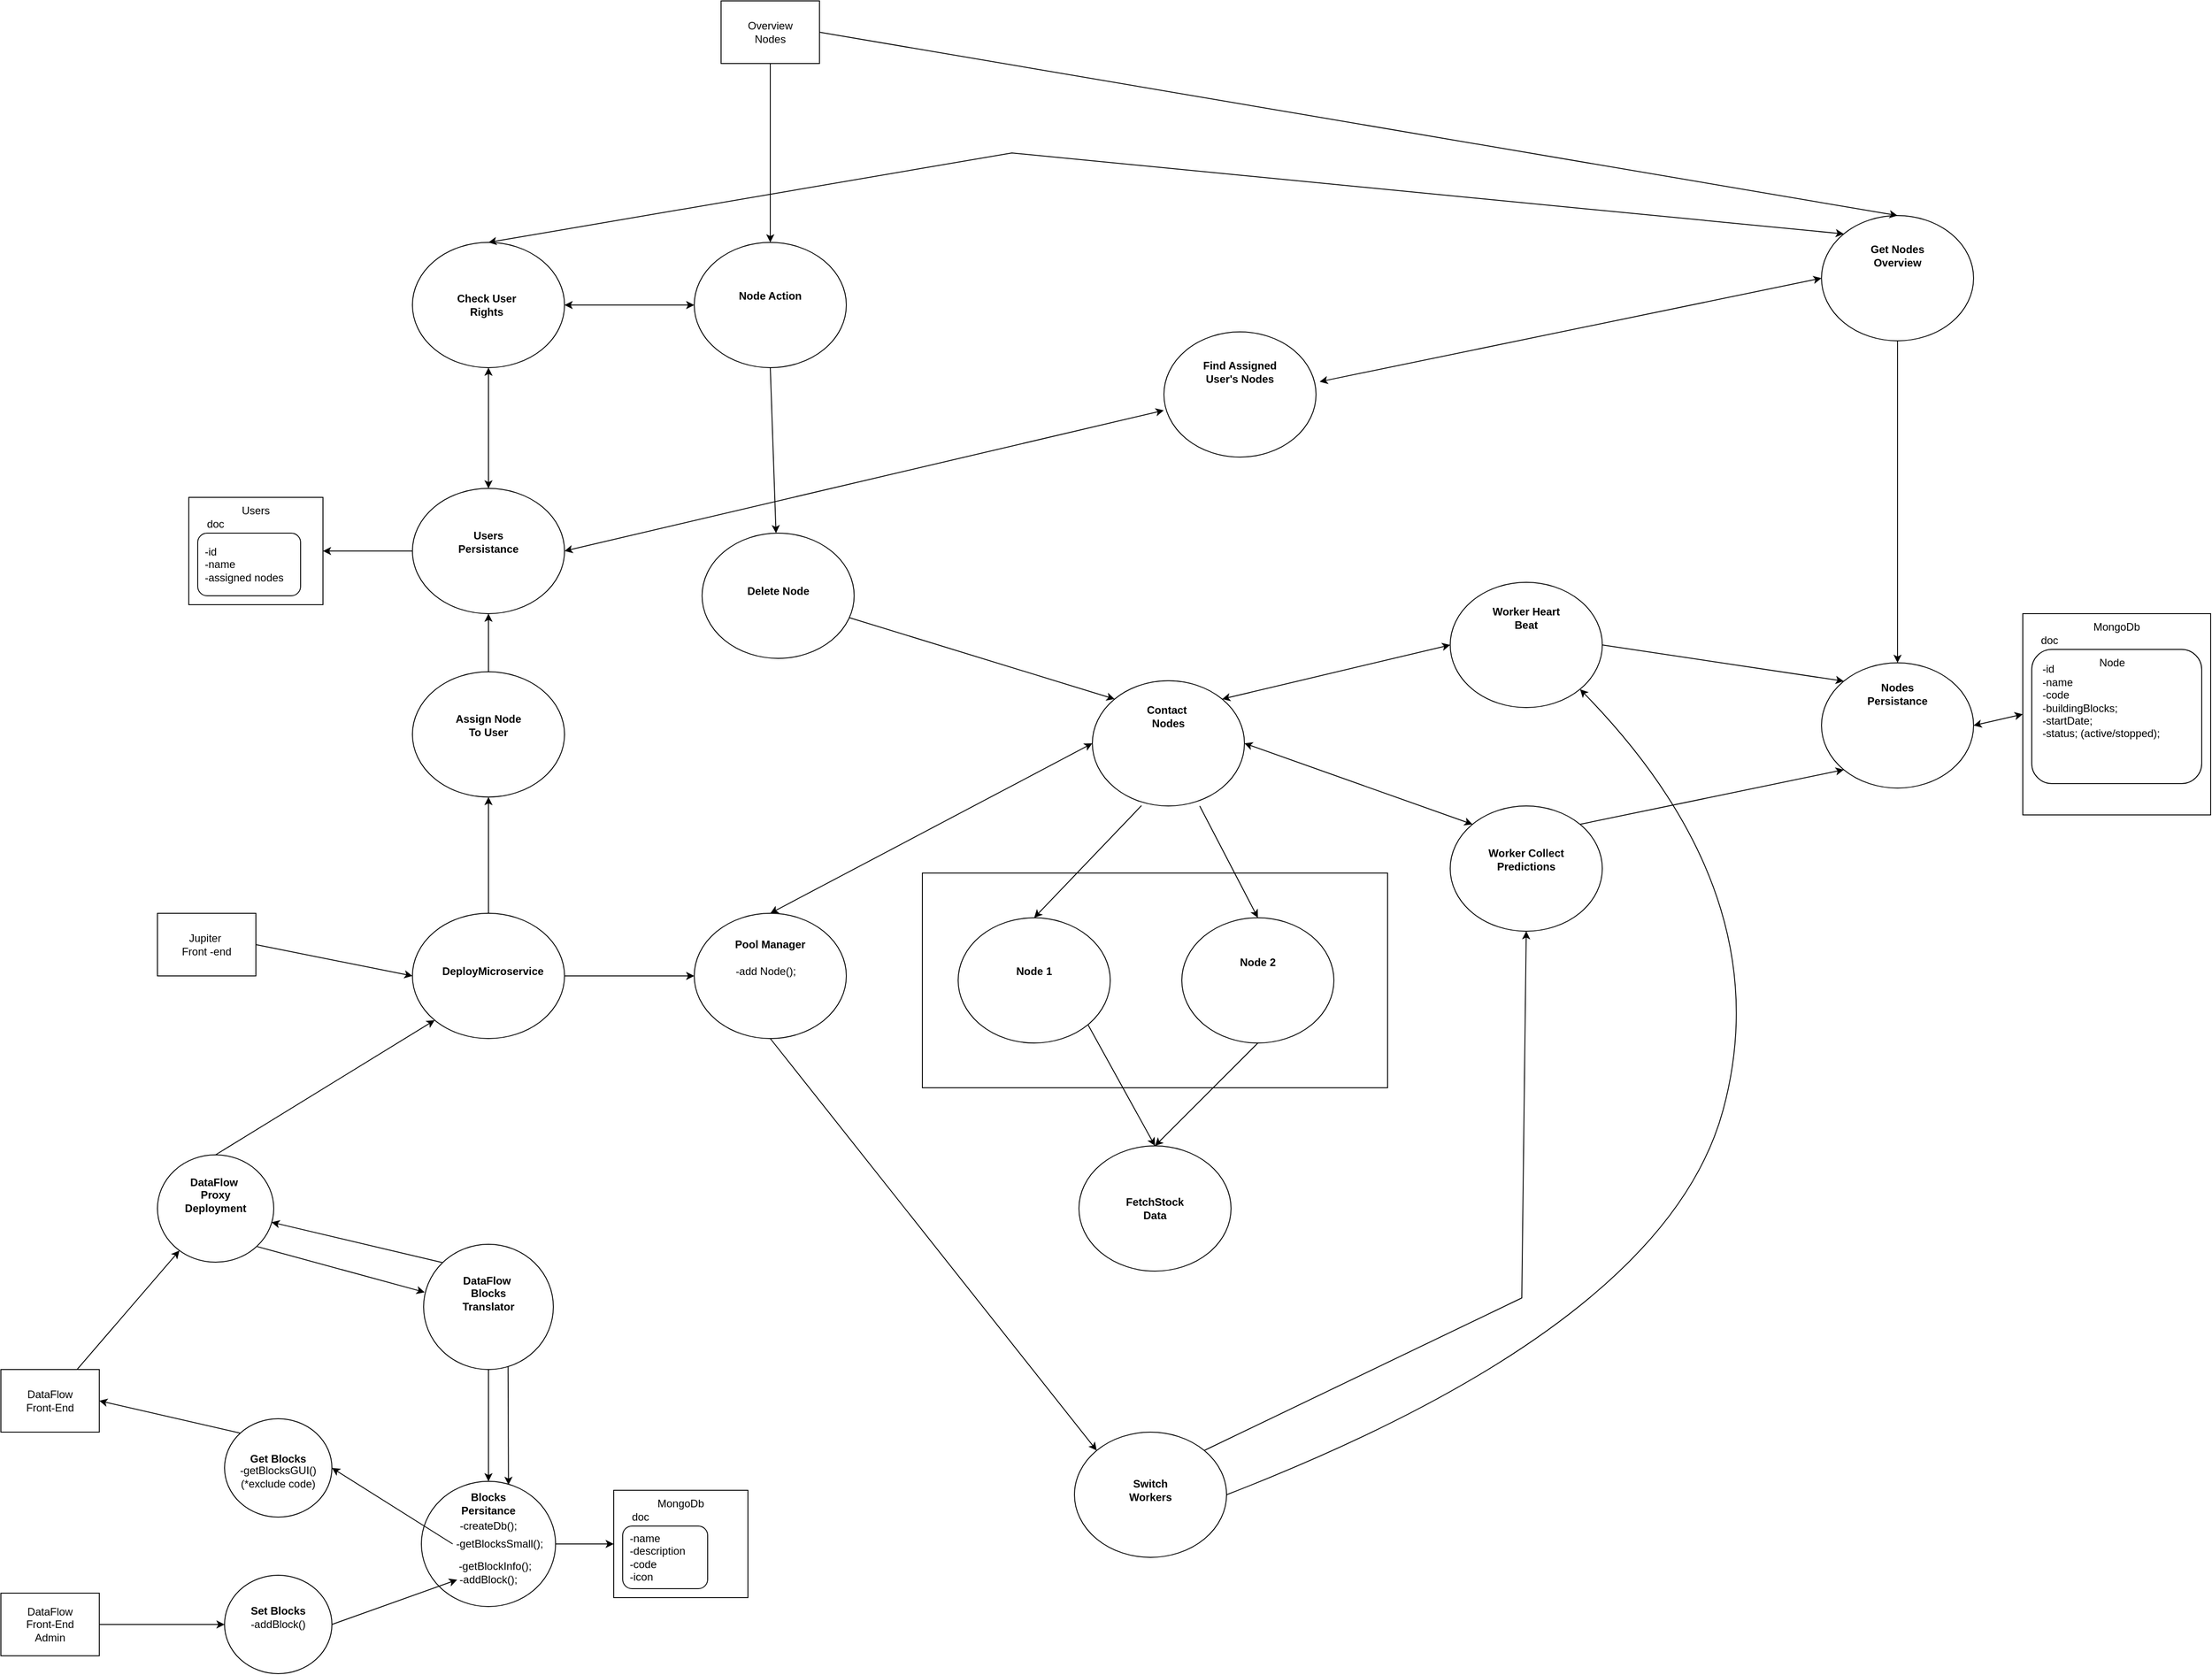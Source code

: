 <mxfile version="20.2.3" type="device"><diagram id="05868LHA6AV8pxq7fSVY" name="Page-1"><mxGraphModel dx="3460" dy="1867" grid="1" gridSize="10" guides="1" tooltips="1" connect="1" arrows="1" fold="1" page="1" pageScale="1" pageWidth="4500" pageHeight="4500" math="0" shadow="0"><root><mxCell id="0"/><mxCell id="1" parent="0"/><mxCell id="TrrKB4IsiIPwQEOZfGXd-1" value="" style="rounded=0;whiteSpace=wrap;html=1;" parent="1" vertex="1"><mxGeometry x="785" y="1120" width="110" height="70" as="geometry"/></mxCell><mxCell id="TrrKB4IsiIPwQEOZfGXd-2" value="Jupiter&amp;nbsp; Front -end" style="text;html=1;strokeColor=none;fillColor=none;align=center;verticalAlign=middle;whiteSpace=wrap;rounded=0;" parent="1" vertex="1"><mxGeometry x="810" y="1140" width="60" height="30" as="geometry"/></mxCell><mxCell id="TrrKB4IsiIPwQEOZfGXd-3" value="" style="ellipse;whiteSpace=wrap;html=1;" parent="1" vertex="1"><mxGeometry x="1070" y="1120" width="170" height="140" as="geometry"/></mxCell><mxCell id="TrrKB4IsiIPwQEOZfGXd-4" value="&lt;b&gt;DeployMicroservice&lt;/b&gt;" style="text;html=1;strokeColor=none;fillColor=none;align=center;verticalAlign=middle;whiteSpace=wrap;rounded=0;" parent="1" vertex="1"><mxGeometry x="1115" y="1170" width="90" height="30" as="geometry"/></mxCell><mxCell id="TrrKB4IsiIPwQEOZfGXd-6" value="" style="rounded=0;whiteSpace=wrap;html=1;" parent="1" vertex="1"><mxGeometry x="610" y="1630" width="110" height="70" as="geometry"/></mxCell><mxCell id="TrrKB4IsiIPwQEOZfGXd-5" value="DataFlow Front-End" style="text;html=1;strokeColor=none;fillColor=none;align=center;verticalAlign=middle;whiteSpace=wrap;rounded=0;" parent="1" vertex="1"><mxGeometry x="635" y="1650" width="60" height="30" as="geometry"/></mxCell><mxCell id="TrrKB4IsiIPwQEOZfGXd-7" value="" style="ellipse;whiteSpace=wrap;html=1;" parent="1" vertex="1"><mxGeometry x="860" y="1685" width="120" height="110" as="geometry"/></mxCell><mxCell id="TrrKB4IsiIPwQEOZfGXd-8" value="&lt;b&gt;Get Blocks&lt;/b&gt;" style="text;html=1;strokeColor=none;fillColor=none;align=center;verticalAlign=middle;whiteSpace=wrap;rounded=0;" parent="1" vertex="1"><mxGeometry x="875" y="1705" width="90" height="50" as="geometry"/></mxCell><mxCell id="TrrKB4IsiIPwQEOZfGXd-13" value="" style="rounded=0;whiteSpace=wrap;html=1;" parent="1" vertex="1"><mxGeometry x="610" y="1880" width="110" height="70" as="geometry"/></mxCell><mxCell id="TrrKB4IsiIPwQEOZfGXd-14" value="DataFlow Front-End&lt;br&gt;Admin" style="text;html=1;strokeColor=none;fillColor=none;align=center;verticalAlign=middle;whiteSpace=wrap;rounded=0;" parent="1" vertex="1"><mxGeometry x="635" y="1900" width="60" height="30" as="geometry"/></mxCell><mxCell id="TrrKB4IsiIPwQEOZfGXd-15" value="-addBlock()" style="ellipse;whiteSpace=wrap;html=1;" parent="1" vertex="1"><mxGeometry x="860" y="1860" width="120" height="110" as="geometry"/></mxCell><mxCell id="TrrKB4IsiIPwQEOZfGXd-16" value="&lt;b&gt;Set Blocks&lt;/b&gt;" style="text;html=1;strokeColor=none;fillColor=none;align=center;verticalAlign=middle;whiteSpace=wrap;rounded=0;" parent="1" vertex="1"><mxGeometry x="875" y="1885" width="90" height="30" as="geometry"/></mxCell><mxCell id="TrrKB4IsiIPwQEOZfGXd-17" value="" style="ellipse;whiteSpace=wrap;html=1;" parent="1" vertex="1"><mxGeometry x="1080" y="1755" width="150" height="140" as="geometry"/></mxCell><mxCell id="TrrKB4IsiIPwQEOZfGXd-18" value="&lt;b&gt;Blocks Persitance&lt;/b&gt;" style="text;html=1;strokeColor=none;fillColor=none;align=center;verticalAlign=middle;whiteSpace=wrap;rounded=0;" parent="1" vertex="1"><mxGeometry x="1105" y="1765" width="100" height="30" as="geometry"/></mxCell><mxCell id="TrrKB4IsiIPwQEOZfGXd-19" value="-createDb();" style="text;html=1;strokeColor=none;fillColor=none;align=center;verticalAlign=middle;whiteSpace=wrap;rounded=0;" parent="1" vertex="1"><mxGeometry x="1115" y="1790" width="80" height="30" as="geometry"/></mxCell><mxCell id="TrrKB4IsiIPwQEOZfGXd-20" value="-addBlock();" style="text;html=1;strokeColor=none;fillColor=none;align=center;verticalAlign=middle;whiteSpace=wrap;rounded=0;" parent="1" vertex="1"><mxGeometry x="1120" y="1850" width="70" height="30" as="geometry"/></mxCell><mxCell id="TrrKB4IsiIPwQEOZfGXd-21" value="-getBlocksSmall();" style="text;html=1;strokeColor=none;fillColor=none;align=center;verticalAlign=middle;whiteSpace=wrap;rounded=0;" parent="1" vertex="1"><mxGeometry x="1115" y="1810" width="105" height="30" as="geometry"/></mxCell><mxCell id="TrrKB4IsiIPwQEOZfGXd-22" value="" style="rounded=0;whiteSpace=wrap;html=1;" parent="1" vertex="1"><mxGeometry x="1295" y="1765" width="150" height="120" as="geometry"/></mxCell><mxCell id="TrrKB4IsiIPwQEOZfGXd-23" value="MongoDb" style="text;html=1;strokeColor=none;fillColor=none;align=center;verticalAlign=middle;whiteSpace=wrap;rounded=0;" parent="1" vertex="1"><mxGeometry x="1340" y="1765" width="60" height="30" as="geometry"/></mxCell><mxCell id="TrrKB4IsiIPwQEOZfGXd-24" value="" style="rounded=1;whiteSpace=wrap;html=1;" parent="1" vertex="1"><mxGeometry x="1305" y="1805" width="95" height="70" as="geometry"/></mxCell><mxCell id="TrrKB4IsiIPwQEOZfGXd-25" value="-name&lt;br&gt;-description&lt;br&gt;-code&lt;br&gt;-icon" style="text;html=1;strokeColor=none;fillColor=none;align=left;verticalAlign=middle;whiteSpace=wrap;rounded=0;" parent="1" vertex="1"><mxGeometry x="1311.25" y="1810" width="82.5" height="60" as="geometry"/></mxCell><mxCell id="TrrKB4IsiIPwQEOZfGXd-26" value="doc" style="text;html=1;strokeColor=none;fillColor=none;align=center;verticalAlign=middle;whiteSpace=wrap;rounded=0;" parent="1" vertex="1"><mxGeometry x="1295" y="1780" width="60" height="30" as="geometry"/></mxCell><mxCell id="TrrKB4IsiIPwQEOZfGXd-27" value="-getBlocksGUI()&lt;br&gt;(*exclude code)" style="text;html=1;strokeColor=none;fillColor=none;align=center;verticalAlign=middle;whiteSpace=wrap;rounded=0;" parent="1" vertex="1"><mxGeometry x="870" y="1735" width="100" height="30" as="geometry"/></mxCell><mxCell id="TrrKB4IsiIPwQEOZfGXd-32" value="" style="endArrow=classic;html=1;rounded=0;exitX=0;exitY=0;exitDx=0;exitDy=0;entryX=1;entryY=0.5;entryDx=0;entryDy=0;" parent="1" source="TrrKB4IsiIPwQEOZfGXd-7" target="TrrKB4IsiIPwQEOZfGXd-6" edge="1"><mxGeometry width="50" height="50" relative="1" as="geometry"><mxPoint x="1005" y="1870" as="sourcePoint"/><mxPoint x="775" y="1810" as="targetPoint"/></mxGeometry></mxCell><mxCell id="TrrKB4IsiIPwQEOZfGXd-33" value="" style="endArrow=classic;html=1;rounded=0;exitX=1;exitY=0.5;exitDx=0;exitDy=0;entryX=0;entryY=0.5;entryDx=0;entryDy=0;" parent="1" source="TrrKB4IsiIPwQEOZfGXd-13" target="TrrKB4IsiIPwQEOZfGXd-15" edge="1"><mxGeometry width="50" height="50" relative="1" as="geometry"><mxPoint x="730" y="1860" as="sourcePoint"/><mxPoint x="870.0" y="1875" as="targetPoint"/></mxGeometry></mxCell><mxCell id="TrrKB4IsiIPwQEOZfGXd-34" value="" style="endArrow=classic;html=1;rounded=0;exitX=0;exitY=0.5;exitDx=0;exitDy=0;entryX=1;entryY=0.5;entryDx=0;entryDy=0;" parent="1" source="TrrKB4IsiIPwQEOZfGXd-21" target="TrrKB4IsiIPwQEOZfGXd-7" edge="1"><mxGeometry width="50" height="50" relative="1" as="geometry"><mxPoint x="730" y="1750" as="sourcePoint"/><mxPoint x="985" y="1860" as="targetPoint"/></mxGeometry></mxCell><mxCell id="TrrKB4IsiIPwQEOZfGXd-35" value="" style="endArrow=classic;html=1;rounded=0;entryX=0;entryY=0.5;entryDx=0;entryDy=0;exitX=1;exitY=0.5;exitDx=0;exitDy=0;" parent="1" source="TrrKB4IsiIPwQEOZfGXd-15" target="TrrKB4IsiIPwQEOZfGXd-20" edge="1"><mxGeometry width="50" height="50" relative="1" as="geometry"><mxPoint x="985" y="1860" as="sourcePoint"/><mxPoint x="1005" y="1840" as="targetPoint"/></mxGeometry></mxCell><mxCell id="TrrKB4IsiIPwQEOZfGXd-36" value="" style="endArrow=classic;html=1;rounded=0;entryX=0;entryY=0.5;entryDx=0;entryDy=0;exitX=1;exitY=0.5;exitDx=0;exitDy=0;" parent="1" source="TrrKB4IsiIPwQEOZfGXd-17" target="TrrKB4IsiIPwQEOZfGXd-22" edge="1"><mxGeometry width="50" height="50" relative="1" as="geometry"><mxPoint x="1275" y="1890" as="sourcePoint"/><mxPoint x="1325" y="1840" as="targetPoint"/></mxGeometry></mxCell><mxCell id="TrrKB4IsiIPwQEOZfGXd-37" value="" style="endArrow=classic;html=1;rounded=0;exitX=1;exitY=0.5;exitDx=0;exitDy=0;entryX=0;entryY=0.5;entryDx=0;entryDy=0;" parent="1" source="TrrKB4IsiIPwQEOZfGXd-1" target="TrrKB4IsiIPwQEOZfGXd-3" edge="1"><mxGeometry width="50" height="50" relative="1" as="geometry"><mxPoint x="755" y="1365" as="sourcePoint"/><mxPoint x="885" y="1200" as="targetPoint"/></mxGeometry></mxCell><mxCell id="TrrKB4IsiIPwQEOZfGXd-38" value="" style="ellipse;whiteSpace=wrap;html=1;" parent="1" vertex="1"><mxGeometry x="1082.5" y="1490" width="145" height="140" as="geometry"/></mxCell><mxCell id="TrrKB4IsiIPwQEOZfGXd-39" value="-getBlockInfo();" style="text;html=1;strokeColor=none;fillColor=none;align=center;verticalAlign=middle;whiteSpace=wrap;rounded=0;" parent="1" vertex="1"><mxGeometry x="1110" y="1840" width="105" height="20" as="geometry"/></mxCell><mxCell id="TrrKB4IsiIPwQEOZfGXd-40" value="" style="ellipse;whiteSpace=wrap;html=1;" parent="1" vertex="1"><mxGeometry x="785" y="1390" width="130" height="120" as="geometry"/></mxCell><mxCell id="TrrKB4IsiIPwQEOZfGXd-41" value="&lt;b&gt;DataFlow&amp;nbsp;&lt;br&gt;Blocks Translator&lt;br&gt;&lt;/b&gt;" style="text;html=1;strokeColor=none;fillColor=none;align=center;verticalAlign=middle;whiteSpace=wrap;rounded=0;" parent="1" vertex="1"><mxGeometry x="1110" y="1520" width="90" height="50" as="geometry"/></mxCell><mxCell id="TrrKB4IsiIPwQEOZfGXd-42" value="&lt;b&gt;DataFlow&amp;nbsp;&lt;br&gt;Proxy&lt;br&gt;Deployment&lt;br&gt;&lt;/b&gt;" style="text;html=1;strokeColor=none;fillColor=none;align=center;verticalAlign=middle;whiteSpace=wrap;rounded=0;" parent="1" vertex="1"><mxGeometry x="805" y="1410" width="90" height="50" as="geometry"/></mxCell><mxCell id="TrrKB4IsiIPwQEOZfGXd-44" value="" style="endArrow=classic;html=1;rounded=0;" parent="1" source="TrrKB4IsiIPwQEOZfGXd-6" target="TrrKB4IsiIPwQEOZfGXd-40" edge="1"><mxGeometry width="50" height="50" relative="1" as="geometry"><mxPoint x="730" y="1675" as="sourcePoint"/><mxPoint x="870" y="1750" as="targetPoint"/></mxGeometry></mxCell><mxCell id="TrrKB4IsiIPwQEOZfGXd-45" value="" style="endArrow=classic;html=1;rounded=0;entryX=0.008;entryY=0.383;entryDx=0;entryDy=0;entryPerimeter=0;exitX=1;exitY=1;exitDx=0;exitDy=0;" parent="1" source="TrrKB4IsiIPwQEOZfGXd-40" target="TrrKB4IsiIPwQEOZfGXd-38" edge="1"><mxGeometry width="50" height="50" relative="1" as="geometry"><mxPoint x="705.104" y="1640" as="sourcePoint"/><mxPoint x="819.536" y="1506.956" as="targetPoint"/></mxGeometry></mxCell><mxCell id="TrrKB4IsiIPwQEOZfGXd-46" value="" style="endArrow=classic;html=1;rounded=0;entryX=0.981;entryY=0.628;entryDx=0;entryDy=0;entryPerimeter=0;exitX=0;exitY=0;exitDx=0;exitDy=0;" parent="1" source="TrrKB4IsiIPwQEOZfGXd-38" target="TrrKB4IsiIPwQEOZfGXd-40" edge="1"><mxGeometry width="50" height="50" relative="1" as="geometry"><mxPoint x="905.901" y="1502.483" as="sourcePoint"/><mxPoint x="1093.66" y="1573.62" as="targetPoint"/></mxGeometry></mxCell><mxCell id="TrrKB4IsiIPwQEOZfGXd-47" value="" style="endArrow=classic;html=1;rounded=0;entryX=0.5;entryY=0;entryDx=0;entryDy=0;exitX=0.5;exitY=1;exitDx=0;exitDy=0;" parent="1" source="TrrKB4IsiIPwQEOZfGXd-38" target="TrrKB4IsiIPwQEOZfGXd-17" edge="1"><mxGeometry width="50" height="50" relative="1" as="geometry"><mxPoint x="905.901" y="1502.483" as="sourcePoint"/><mxPoint x="1093.66" y="1573.62" as="targetPoint"/></mxGeometry></mxCell><mxCell id="TrrKB4IsiIPwQEOZfGXd-48" value="" style="endArrow=classic;html=1;rounded=0;entryX=0.649;entryY=0.028;entryDx=0;entryDy=0;exitX=0.651;exitY=0.978;exitDx=0;exitDy=0;exitPerimeter=0;entryPerimeter=0;" parent="1" source="TrrKB4IsiIPwQEOZfGXd-38" target="TrrKB4IsiIPwQEOZfGXd-17" edge="1"><mxGeometry width="50" height="50" relative="1" as="geometry"><mxPoint x="1165" y="1660" as="sourcePoint"/><mxPoint x="1165" y="1765" as="targetPoint"/></mxGeometry></mxCell><mxCell id="TrrKB4IsiIPwQEOZfGXd-49" value="" style="endArrow=classic;html=1;rounded=0;exitX=0.5;exitY=0;exitDx=0;exitDy=0;entryX=0;entryY=1;entryDx=0;entryDy=0;" parent="1" source="TrrKB4IsiIPwQEOZfGXd-40" target="TrrKB4IsiIPwQEOZfGXd-3" edge="1"><mxGeometry width="50" height="50" relative="1" as="geometry"><mxPoint x="755" y="1165" as="sourcePoint"/><mxPoint x="1080" y="1200" as="targetPoint"/></mxGeometry></mxCell><mxCell id="TrrKB4IsiIPwQEOZfGXd-50" value="" style="ellipse;whiteSpace=wrap;html=1;" parent="1" vertex="1"><mxGeometry x="1385" y="1120" width="170" height="140" as="geometry"/></mxCell><mxCell id="TrrKB4IsiIPwQEOZfGXd-51" value="&lt;b&gt;Pool Manager&lt;/b&gt;" style="text;html=1;strokeColor=none;fillColor=none;align=center;verticalAlign=middle;whiteSpace=wrap;rounded=0;" parent="1" vertex="1"><mxGeometry x="1425" y="1140" width="90" height="30" as="geometry"/></mxCell><mxCell id="TrrKB4IsiIPwQEOZfGXd-52" value="" style="rounded=0;whiteSpace=wrap;html=1;" parent="1" vertex="1"><mxGeometry x="1640" y="1075" width="520" height="240" as="geometry"/></mxCell><mxCell id="TrrKB4IsiIPwQEOZfGXd-53" value="" style="endArrow=classic;html=1;rounded=0;exitX=1;exitY=0.5;exitDx=0;exitDy=0;entryX=0;entryY=0.5;entryDx=0;entryDy=0;" parent="1" source="TrrKB4IsiIPwQEOZfGXd-3" target="TrrKB4IsiIPwQEOZfGXd-50" edge="1"><mxGeometry width="50" height="50" relative="1" as="geometry"><mxPoint x="905" y="1165" as="sourcePoint"/><mxPoint x="1380" y="1190" as="targetPoint"/></mxGeometry></mxCell><mxCell id="TrrKB4IsiIPwQEOZfGXd-54" value="&lt;span&gt;-add Node();&lt;/span&gt;" style="text;html=1;strokeColor=none;fillColor=none;align=center;verticalAlign=middle;whiteSpace=wrap;rounded=0;fontStyle=0" parent="1" vertex="1"><mxGeometry x="1420" y="1170" width="90" height="30" as="geometry"/></mxCell><mxCell id="TrrKB4IsiIPwQEOZfGXd-57" value="" style="rounded=0;whiteSpace=wrap;html=1;" parent="1" vertex="1"><mxGeometry x="2870" y="785" width="210" height="225" as="geometry"/></mxCell><mxCell id="TrrKB4IsiIPwQEOZfGXd-58" value="MongoDb" style="text;html=1;strokeColor=none;fillColor=none;align=center;verticalAlign=middle;whiteSpace=wrap;rounded=0;" parent="1" vertex="1"><mxGeometry x="2945" y="785" width="60" height="30" as="geometry"/></mxCell><mxCell id="TrrKB4IsiIPwQEOZfGXd-59" value="" style="rounded=1;whiteSpace=wrap;html=1;" parent="1" vertex="1"><mxGeometry x="2880" y="825" width="190" height="150" as="geometry"/></mxCell><mxCell id="TrrKB4IsiIPwQEOZfGXd-60" value="-id&lt;br&gt;-name&lt;br&gt;-code&lt;br&gt;-buildingBlocks;&lt;br&gt;-startDate;&lt;br&gt;-status; (active/stopped);" style="text;html=1;strokeColor=none;fillColor=none;align=left;verticalAlign=middle;whiteSpace=wrap;rounded=0;" parent="1" vertex="1"><mxGeometry x="2890" y="825" width="170" height="115" as="geometry"/></mxCell><mxCell id="TrrKB4IsiIPwQEOZfGXd-61" value="doc" style="text;html=1;strokeColor=none;fillColor=none;align=center;verticalAlign=middle;whiteSpace=wrap;rounded=0;" parent="1" vertex="1"><mxGeometry x="2870" y="800" width="60" height="30" as="geometry"/></mxCell><mxCell id="TrrKB4IsiIPwQEOZfGXd-63" value="Node" style="text;html=1;strokeColor=none;fillColor=none;align=center;verticalAlign=middle;whiteSpace=wrap;rounded=0;" parent="1" vertex="1"><mxGeometry x="2940" y="825" width="60" height="30" as="geometry"/></mxCell><mxCell id="TrrKB4IsiIPwQEOZfGXd-64" value="" style="ellipse;whiteSpace=wrap;html=1;" parent="1" vertex="1"><mxGeometry x="2645" y="840" width="170" height="140" as="geometry"/></mxCell><mxCell id="TrrKB4IsiIPwQEOZfGXd-65" value="&lt;b&gt;Nodes Persistance&lt;br&gt;&lt;/b&gt;" style="text;html=1;strokeColor=none;fillColor=none;align=center;verticalAlign=middle;whiteSpace=wrap;rounded=0;" parent="1" vertex="1"><mxGeometry x="2685" y="860" width="90" height="30" as="geometry"/></mxCell><mxCell id="TrrKB4IsiIPwQEOZfGXd-66" value="" style="ellipse;whiteSpace=wrap;html=1;" parent="1" vertex="1"><mxGeometry x="2230" y="750" width="170" height="140" as="geometry"/></mxCell><mxCell id="TrrKB4IsiIPwQEOZfGXd-67" value="&lt;b&gt;Worker Heart Beat&lt;br&gt;&lt;/b&gt;" style="text;html=1;strokeColor=none;fillColor=none;align=center;verticalAlign=middle;whiteSpace=wrap;rounded=0;" parent="1" vertex="1"><mxGeometry x="2270" y="775" width="90" height="30" as="geometry"/></mxCell><mxCell id="TrrKB4IsiIPwQEOZfGXd-69" value="" style="ellipse;whiteSpace=wrap;html=1;" parent="1" vertex="1"><mxGeometry x="2230" y="1000" width="170" height="140" as="geometry"/></mxCell><mxCell id="TrrKB4IsiIPwQEOZfGXd-68" value="&lt;b&gt;Worker Collect Predictions&lt;br&gt;&lt;/b&gt;" style="text;html=1;strokeColor=none;fillColor=none;align=center;verticalAlign=middle;whiteSpace=wrap;rounded=0;" parent="1" vertex="1"><mxGeometry x="2270" y="1045" width="90" height="30" as="geometry"/></mxCell><mxCell id="TrrKB4IsiIPwQEOZfGXd-70" value="" style="ellipse;whiteSpace=wrap;html=1;" parent="1" vertex="1"><mxGeometry x="1680" y="1125" width="170" height="140" as="geometry"/></mxCell><mxCell id="TrrKB4IsiIPwQEOZfGXd-71" value="" style="ellipse;whiteSpace=wrap;html=1;" parent="1" vertex="1"><mxGeometry x="1930" y="1125" width="170" height="140" as="geometry"/></mxCell><mxCell id="TrrKB4IsiIPwQEOZfGXd-72" value="" style="ellipse;whiteSpace=wrap;html=1;" parent="1" vertex="1"><mxGeometry x="1830" y="860" width="170" height="140" as="geometry"/></mxCell><mxCell id="TrrKB4IsiIPwQEOZfGXd-73" value="&lt;b&gt;Contact&amp;nbsp;&lt;br&gt;Nodes&lt;br&gt;&lt;/b&gt;" style="text;html=1;strokeColor=none;fillColor=none;align=center;verticalAlign=middle;whiteSpace=wrap;rounded=0;" parent="1" vertex="1"><mxGeometry x="1870" y="885" width="90" height="30" as="geometry"/></mxCell><mxCell id="TrrKB4IsiIPwQEOZfGXd-77" value="" style="endArrow=classic;html=1;rounded=0;entryX=0.5;entryY=0;entryDx=0;entryDy=0;" parent="1" target="TrrKB4IsiIPwQEOZfGXd-71" edge="1"><mxGeometry width="50" height="50" relative="1" as="geometry"><mxPoint x="1950" y="1000" as="sourcePoint"/><mxPoint x="1985.253" y="989.374" as="targetPoint"/></mxGeometry></mxCell><mxCell id="TrrKB4IsiIPwQEOZfGXd-78" value="" style="endArrow=classic;html=1;rounded=0;entryX=0.5;entryY=0;entryDx=0;entryDy=0;exitX=0.323;exitY=0.997;exitDx=0;exitDy=0;exitPerimeter=0;" parent="1" source="TrrKB4IsiIPwQEOZfGXd-72" target="TrrKB4IsiIPwQEOZfGXd-70" edge="1"><mxGeometry width="50" height="50" relative="1" as="geometry"><mxPoint x="1956.96" y="1007.76" as="sourcePoint"/><mxPoint x="2025" y="1135.0" as="targetPoint"/></mxGeometry></mxCell><mxCell id="TrrKB4IsiIPwQEOZfGXd-80" value="" style="endArrow=classic;startArrow=classic;html=1;rounded=0;entryX=0;entryY=0.5;entryDx=0;entryDy=0;exitX=0.5;exitY=0;exitDx=0;exitDy=0;" parent="1" source="TrrKB4IsiIPwQEOZfGXd-50" target="TrrKB4IsiIPwQEOZfGXd-72" edge="1"><mxGeometry width="50" height="50" relative="1" as="geometry"><mxPoint x="1930" y="1060" as="sourcePoint"/><mxPoint x="1980" y="1010" as="targetPoint"/></mxGeometry></mxCell><mxCell id="TrrKB4IsiIPwQEOZfGXd-81" value="" style="endArrow=classic;startArrow=classic;html=1;rounded=0;entryX=0;entryY=0.5;entryDx=0;entryDy=0;exitX=1;exitY=0;exitDx=0;exitDy=0;" parent="1" source="TrrKB4IsiIPwQEOZfGXd-72" target="TrrKB4IsiIPwQEOZfGXd-66" edge="1"><mxGeometry width="50" height="50" relative="1" as="geometry"><mxPoint x="1480" y="1130" as="sourcePoint"/><mxPoint x="1840" y="940" as="targetPoint"/></mxGeometry></mxCell><mxCell id="TrrKB4IsiIPwQEOZfGXd-82" value="" style="endArrow=classic;startArrow=classic;html=1;rounded=0;entryX=0;entryY=0;entryDx=0;entryDy=0;exitX=1;exitY=0.5;exitDx=0;exitDy=0;" parent="1" source="TrrKB4IsiIPwQEOZfGXd-72" target="TrrKB4IsiIPwQEOZfGXd-69" edge="1"><mxGeometry width="50" height="50" relative="1" as="geometry"><mxPoint x="1984.747" y="890.211" as="sourcePoint"/><mxPoint x="2240" y="815" as="targetPoint"/></mxGeometry></mxCell><mxCell id="TrrKB4IsiIPwQEOZfGXd-84" value="" style="endArrow=classic;html=1;rounded=0;entryX=0;entryY=0;entryDx=0;entryDy=0;exitX=1;exitY=0.5;exitDx=0;exitDy=0;" parent="1" source="TrrKB4IsiIPwQEOZfGXd-66" target="TrrKB4IsiIPwQEOZfGXd-64" edge="1"><mxGeometry width="50" height="50" relative="1" as="geometry"><mxPoint x="2640" y="970" as="sourcePoint"/><mxPoint x="2690" y="920" as="targetPoint"/></mxGeometry></mxCell><mxCell id="TrrKB4IsiIPwQEOZfGXd-86" value="" style="endArrow=classic;html=1;rounded=0;entryX=0;entryY=1;entryDx=0;entryDy=0;exitX=1;exitY=0;exitDx=0;exitDy=0;" parent="1" source="TrrKB4IsiIPwQEOZfGXd-69" target="TrrKB4IsiIPwQEOZfGXd-64" edge="1"><mxGeometry width="50" height="50" relative="1" as="geometry"><mxPoint x="2410.0" y="830" as="sourcePoint"/><mxPoint x="2625.15" y="865.294" as="targetPoint"/></mxGeometry></mxCell><mxCell id="TrrKB4IsiIPwQEOZfGXd-87" value="" style="rounded=0;whiteSpace=wrap;html=1;" parent="1" vertex="1"><mxGeometry x="1415" y="100" width="110" height="70" as="geometry"/></mxCell><mxCell id="TrrKB4IsiIPwQEOZfGXd-88" value="Overview&lt;br&gt;Nodes" style="text;html=1;strokeColor=none;fillColor=none;align=center;verticalAlign=middle;whiteSpace=wrap;rounded=0;" parent="1" vertex="1"><mxGeometry x="1440" y="120" width="60" height="30" as="geometry"/></mxCell><mxCell id="TrrKB4IsiIPwQEOZfGXd-89" value="" style="ellipse;whiteSpace=wrap;html=1;" parent="1" vertex="1"><mxGeometry x="2645" y="340" width="170" height="140" as="geometry"/></mxCell><mxCell id="TrrKB4IsiIPwQEOZfGXd-92" value="" style="endArrow=classic;startArrow=classic;html=1;rounded=0;entryX=0;entryY=0.5;entryDx=0;entryDy=0;exitX=1;exitY=0.5;exitDx=0;exitDy=0;" parent="1" source="TrrKB4IsiIPwQEOZfGXd-64" target="TrrKB4IsiIPwQEOZfGXd-57" edge="1"><mxGeometry width="50" height="50" relative="1" as="geometry"><mxPoint x="2900" y="1060" as="sourcePoint"/><mxPoint x="2950" y="1010" as="targetPoint"/></mxGeometry></mxCell><mxCell id="TrrKB4IsiIPwQEOZfGXd-96" value="" style="ellipse;whiteSpace=wrap;html=1;" parent="1" vertex="1"><mxGeometry x="1810" y="1700" width="170" height="140" as="geometry"/></mxCell><mxCell id="TrrKB4IsiIPwQEOZfGXd-99" value="" style="ellipse;whiteSpace=wrap;html=1;" parent="1" vertex="1"><mxGeometry x="1385" y="370" width="170" height="140" as="geometry"/></mxCell><mxCell id="TrrKB4IsiIPwQEOZfGXd-101" value="&lt;b&gt;Node Action&lt;br&gt;&lt;/b&gt;" style="text;html=1;strokeColor=none;fillColor=none;align=center;verticalAlign=middle;whiteSpace=wrap;rounded=0;" parent="1" vertex="1"><mxGeometry x="1425" y="415" width="90" height="30" as="geometry"/></mxCell><mxCell id="TrrKB4IsiIPwQEOZfGXd-103" value="&lt;b&gt;Get Nodes Overview&lt;br&gt;&lt;/b&gt;" style="text;html=1;strokeColor=none;fillColor=none;align=center;verticalAlign=middle;whiteSpace=wrap;rounded=0;" parent="1" vertex="1"><mxGeometry x="2685" y="370" width="90" height="30" as="geometry"/></mxCell><mxCell id="TrrKB4IsiIPwQEOZfGXd-104" value="" style="endArrow=classic;html=1;rounded=0;entryX=0.5;entryY=0;entryDx=0;entryDy=0;exitX=1;exitY=0.5;exitDx=0;exitDy=0;" parent="1" source="TrrKB4IsiIPwQEOZfGXd-87" target="TrrKB4IsiIPwQEOZfGXd-89" edge="1"><mxGeometry width="50" height="50" relative="1" as="geometry"><mxPoint x="2410" y="830" as="sourcePoint"/><mxPoint x="2680.044" y="870.381" as="targetPoint"/></mxGeometry></mxCell><mxCell id="TrrKB4IsiIPwQEOZfGXd-105" value="&lt;b&gt;Switch Workers&lt;/b&gt;" style="text;html=1;strokeColor=none;fillColor=none;align=center;verticalAlign=middle;whiteSpace=wrap;rounded=0;" parent="1" vertex="1"><mxGeometry x="1850" y="1750" width="90" height="30" as="geometry"/></mxCell><mxCell id="TrrKB4IsiIPwQEOZfGXd-107" value="" style="endArrow=classic;html=1;rounded=0;entryX=0;entryY=0;entryDx=0;entryDy=0;exitX=0.5;exitY=1;exitDx=0;exitDy=0;" parent="1" source="TrrKB4IsiIPwQEOZfGXd-50" target="TrrKB4IsiIPwQEOZfGXd-96" edge="1"><mxGeometry width="50" height="50" relative="1" as="geometry"><mxPoint x="1894.91" y="1009.58" as="sourcePoint"/><mxPoint x="1775" y="1135" as="targetPoint"/></mxGeometry></mxCell><mxCell id="TrrKB4IsiIPwQEOZfGXd-108" value="" style="endArrow=classic;html=1;rounded=0;entryX=0.5;entryY=1;entryDx=0;entryDy=0;exitX=1;exitY=0;exitDx=0;exitDy=0;" parent="1" source="TrrKB4IsiIPwQEOZfGXd-96" target="TrrKB4IsiIPwQEOZfGXd-69" edge="1"><mxGeometry width="50" height="50" relative="1" as="geometry"><mxPoint x="1480" y="1270" as="sourcePoint"/><mxPoint x="2109.896" y="1520.503" as="targetPoint"/><Array as="points"><mxPoint x="2310" y="1550"/></Array></mxGeometry></mxCell><mxCell id="TrrKB4IsiIPwQEOZfGXd-112" value="" style="curved=1;endArrow=classic;html=1;rounded=0;exitX=1;exitY=0.5;exitDx=0;exitDy=0;entryX=1;entryY=1;entryDx=0;entryDy=0;" parent="1" source="TrrKB4IsiIPwQEOZfGXd-96" target="TrrKB4IsiIPwQEOZfGXd-66" edge="1"><mxGeometry width="50" height="50" relative="1" as="geometry"><mxPoint x="2260" y="1290" as="sourcePoint"/><mxPoint x="2480" y="1140" as="targetPoint"/><Array as="points"><mxPoint x="2470" y="1580"/><mxPoint x="2600" y="1100"/></Array></mxGeometry></mxCell><mxCell id="TrrKB4IsiIPwQEOZfGXd-113" value="" style="endArrow=classic;html=1;rounded=0;entryX=0.5;entryY=0;entryDx=0;entryDy=0;exitX=0.5;exitY=1;exitDx=0;exitDy=0;" parent="1" source="TrrKB4IsiIPwQEOZfGXd-89" target="TrrKB4IsiIPwQEOZfGXd-64" edge="1"><mxGeometry width="50" height="50" relative="1" as="geometry"><mxPoint x="2340" y="165" as="sourcePoint"/><mxPoint x="2725" y="340" as="targetPoint"/></mxGeometry></mxCell><mxCell id="TrrKB4IsiIPwQEOZfGXd-115" value="" style="rounded=0;whiteSpace=wrap;html=1;" parent="1" vertex="1"><mxGeometry x="820" y="655" width="150" height="120" as="geometry"/></mxCell><mxCell id="TrrKB4IsiIPwQEOZfGXd-116" value="Users" style="text;html=1;strokeColor=none;fillColor=none;align=center;verticalAlign=middle;whiteSpace=wrap;rounded=0;" parent="1" vertex="1"><mxGeometry x="865" y="655" width="60" height="30" as="geometry"/></mxCell><mxCell id="TrrKB4IsiIPwQEOZfGXd-117" value="" style="rounded=1;whiteSpace=wrap;html=1;" parent="1" vertex="1"><mxGeometry x="830" y="695" width="115" height="70" as="geometry"/></mxCell><mxCell id="TrrKB4IsiIPwQEOZfGXd-118" value="-id&lt;br&gt;-name&lt;br&gt;-assigned nodes" style="text;html=1;strokeColor=none;fillColor=none;align=left;verticalAlign=middle;whiteSpace=wrap;rounded=0;" parent="1" vertex="1"><mxGeometry x="836.25" y="700" width="108.75" height="60" as="geometry"/></mxCell><mxCell id="TrrKB4IsiIPwQEOZfGXd-119" value="doc" style="text;html=1;strokeColor=none;fillColor=none;align=center;verticalAlign=middle;whiteSpace=wrap;rounded=0;" parent="1" vertex="1"><mxGeometry x="820" y="670" width="60" height="30" as="geometry"/></mxCell><mxCell id="TrrKB4IsiIPwQEOZfGXd-120" value="" style="ellipse;whiteSpace=wrap;html=1;" parent="1" vertex="1"><mxGeometry x="1070" y="850" width="170" height="140" as="geometry"/></mxCell><mxCell id="TrrKB4IsiIPwQEOZfGXd-121" value="&lt;b&gt;Assign Node&lt;br&gt;To User&lt;br&gt;&lt;/b&gt;" style="text;html=1;strokeColor=none;fillColor=none;align=center;verticalAlign=middle;whiteSpace=wrap;rounded=0;" parent="1" vertex="1"><mxGeometry x="1110" y="895" width="90" height="30" as="geometry"/></mxCell><mxCell id="TrrKB4IsiIPwQEOZfGXd-122" value="" style="endArrow=classic;html=1;rounded=0;entryX=0.5;entryY=1;entryDx=0;entryDy=0;" parent="1" source="TrrKB4IsiIPwQEOZfGXd-3" target="TrrKB4IsiIPwQEOZfGXd-120" edge="1"><mxGeometry width="50" height="50" relative="1" as="geometry"><mxPoint x="905" y="1165" as="sourcePoint"/><mxPoint x="1080.0" y="1200" as="targetPoint"/></mxGeometry></mxCell><mxCell id="TrrKB4IsiIPwQEOZfGXd-124" value="" style="ellipse;whiteSpace=wrap;html=1;" parent="1" vertex="1"><mxGeometry x="1070" y="645" width="170" height="140" as="geometry"/></mxCell><mxCell id="TrrKB4IsiIPwQEOZfGXd-125" value="&lt;b&gt;Users Persistance&lt;br&gt;&lt;/b&gt;" style="text;html=1;strokeColor=none;fillColor=none;align=center;verticalAlign=middle;whiteSpace=wrap;rounded=0;" parent="1" vertex="1"><mxGeometry x="1110" y="690" width="90" height="30" as="geometry"/></mxCell><mxCell id="TrrKB4IsiIPwQEOZfGXd-129" value="" style="endArrow=classic;html=1;rounded=0;entryX=0.5;entryY=1;entryDx=0;entryDy=0;exitX=0.5;exitY=0;exitDx=0;exitDy=0;" parent="1" source="TrrKB4IsiIPwQEOZfGXd-120" target="TrrKB4IsiIPwQEOZfGXd-124" edge="1"><mxGeometry width="50" height="50" relative="1" as="geometry"><mxPoint x="1165" y="1130" as="sourcePoint"/><mxPoint x="1165" y="1000" as="targetPoint"/></mxGeometry></mxCell><mxCell id="TrrKB4IsiIPwQEOZfGXd-130" value="" style="endArrow=classic;html=1;rounded=0;entryX=1;entryY=0.5;entryDx=0;entryDy=0;exitX=0;exitY=0.5;exitDx=0;exitDy=0;" parent="1" source="TrrKB4IsiIPwQEOZfGXd-124" target="TrrKB4IsiIPwQEOZfGXd-115" edge="1"><mxGeometry width="50" height="50" relative="1" as="geometry"><mxPoint x="1175" y="1140" as="sourcePoint"/><mxPoint x="1175" y="1010" as="targetPoint"/></mxGeometry></mxCell><mxCell id="TrrKB4IsiIPwQEOZfGXd-131" value="" style="ellipse;whiteSpace=wrap;html=1;" parent="1" vertex="1"><mxGeometry x="1070" y="370" width="170" height="140" as="geometry"/></mxCell><mxCell id="TrrKB4IsiIPwQEOZfGXd-132" value="&lt;b&gt;Check User Rights&lt;br&gt;&lt;/b&gt;" style="text;html=1;strokeColor=none;fillColor=none;align=center;verticalAlign=middle;whiteSpace=wrap;rounded=0;" parent="1" vertex="1"><mxGeometry x="1107.5" y="425" width="90" height="30" as="geometry"/></mxCell><mxCell id="TrrKB4IsiIPwQEOZfGXd-139" value="" style="endArrow=classic;startArrow=classic;html=1;rounded=0;exitX=1;exitY=0.5;exitDx=0;exitDy=0;entryX=0;entryY=0.5;entryDx=0;entryDy=0;" parent="1" source="TrrKB4IsiIPwQEOZfGXd-131" target="TrrKB4IsiIPwQEOZfGXd-99" edge="1"><mxGeometry width="50" height="50" relative="1" as="geometry"><mxPoint x="1700" y="610" as="sourcePoint"/><mxPoint x="1750" y="560" as="targetPoint"/></mxGeometry></mxCell><mxCell id="TrrKB4IsiIPwQEOZfGXd-140" value="" style="endArrow=classic;startArrow=classic;html=1;rounded=0;exitX=0.5;exitY=0;exitDx=0;exitDy=0;" parent="1" source="TrrKB4IsiIPwQEOZfGXd-124" target="TrrKB4IsiIPwQEOZfGXd-131" edge="1"><mxGeometry width="50" height="50" relative="1" as="geometry"><mxPoint x="1257.5" y="450" as="sourcePoint"/><mxPoint x="1420" y="450" as="targetPoint"/></mxGeometry></mxCell><mxCell id="TrrKB4IsiIPwQEOZfGXd-142" value="" style="endArrow=classic;html=1;rounded=0;exitX=0.5;exitY=1;exitDx=0;exitDy=0;" parent="1" source="TrrKB4IsiIPwQEOZfGXd-87" target="TrrKB4IsiIPwQEOZfGXd-99" edge="1"><mxGeometry width="50" height="50" relative="1" as="geometry"><mxPoint x="1760" y="460" as="sourcePoint"/><mxPoint x="1810" y="410" as="targetPoint"/></mxGeometry></mxCell><mxCell id="TrrKB4IsiIPwQEOZfGXd-143" value="" style="ellipse;whiteSpace=wrap;html=1;" parent="1" vertex="1"><mxGeometry x="1910" y="470" width="170" height="140" as="geometry"/></mxCell><mxCell id="TrrKB4IsiIPwQEOZfGXd-144" value="&lt;b&gt;Find Assigned User's Nodes&lt;br&gt;&lt;/b&gt;" style="text;html=1;strokeColor=none;fillColor=none;align=center;verticalAlign=middle;whiteSpace=wrap;rounded=0;" parent="1" vertex="1"><mxGeometry x="1950" y="500" width="90" height="30" as="geometry"/></mxCell><mxCell id="TrrKB4IsiIPwQEOZfGXd-146" value="" style="endArrow=classic;startArrow=classic;html=1;rounded=0;entryX=0;entryY=0.5;entryDx=0;entryDy=0;exitX=1.024;exitY=0.398;exitDx=0;exitDy=0;exitPerimeter=0;" parent="1" source="TrrKB4IsiIPwQEOZfGXd-143" target="TrrKB4IsiIPwQEOZfGXd-89" edge="1"><mxGeometry width="50" height="50" relative="1" as="geometry"><mxPoint x="2100" y="490" as="sourcePoint"/><mxPoint x="2150" y="440" as="targetPoint"/></mxGeometry></mxCell><mxCell id="TrrKB4IsiIPwQEOZfGXd-147" value="" style="endArrow=classic;startArrow=classic;html=1;rounded=0;entryX=-0.001;entryY=0.627;entryDx=0;entryDy=0;exitX=1;exitY=0.5;exitDx=0;exitDy=0;entryPerimeter=0;" parent="1" source="TrrKB4IsiIPwQEOZfGXd-124" target="TrrKB4IsiIPwQEOZfGXd-143" edge="1"><mxGeometry width="50" height="50" relative="1" as="geometry"><mxPoint x="1280" y="700" as="sourcePoint"/><mxPoint x="1840.92" y="584.28" as="targetPoint"/></mxGeometry></mxCell><mxCell id="jynRpe0-8cXsphA-BfkA-1" value="&lt;b&gt;Node 1&lt;/b&gt;" style="text;html=1;strokeColor=none;fillColor=none;align=center;verticalAlign=middle;whiteSpace=wrap;rounded=0;" parent="1" vertex="1"><mxGeometry x="1720" y="1170" width="90" height="30" as="geometry"/></mxCell><mxCell id="jynRpe0-8cXsphA-BfkA-2" value="&lt;b&gt;Node 2&lt;/b&gt;" style="text;html=1;strokeColor=none;fillColor=none;align=center;verticalAlign=middle;whiteSpace=wrap;rounded=0;" parent="1" vertex="1"><mxGeometry x="1970" y="1160" width="90" height="30" as="geometry"/></mxCell><mxCell id="aOFSvH0vaAaUpmz669Mc-2" value="" style="ellipse;whiteSpace=wrap;html=1;" parent="1" vertex="1"><mxGeometry x="1815" y="1380" width="170" height="140" as="geometry"/></mxCell><mxCell id="aOFSvH0vaAaUpmz669Mc-3" value="&lt;b&gt;FetchStock Data&lt;br&gt;&lt;/b&gt;" style="text;html=1;strokeColor=none;fillColor=none;align=center;verticalAlign=middle;whiteSpace=wrap;rounded=0;" parent="1" vertex="1"><mxGeometry x="1855" y="1435" width="90" height="30" as="geometry"/></mxCell><mxCell id="aOFSvH0vaAaUpmz669Mc-5" value="" style="endArrow=classic;html=1;rounded=0;entryX=0.5;entryY=0;entryDx=0;entryDy=0;exitX=1;exitY=1;exitDx=0;exitDy=0;" parent="1" source="TrrKB4IsiIPwQEOZfGXd-70" target="aOFSvH0vaAaUpmz669Mc-2" edge="1"><mxGeometry width="50" height="50" relative="1" as="geometry"><mxPoint x="1894.91" y="1009.58" as="sourcePoint"/><mxPoint x="1775" y="1135" as="targetPoint"/></mxGeometry></mxCell><mxCell id="aOFSvH0vaAaUpmz669Mc-6" value="" style="endArrow=classic;html=1;rounded=0;entryX=0.5;entryY=0;entryDx=0;entryDy=0;exitX=0.5;exitY=1;exitDx=0;exitDy=0;" parent="1" source="TrrKB4IsiIPwQEOZfGXd-71" target="aOFSvH0vaAaUpmz669Mc-2" edge="1"><mxGeometry width="50" height="50" relative="1" as="geometry"><mxPoint x="1835.104" y="1254.497" as="sourcePoint"/><mxPoint x="1910" y="1390" as="targetPoint"/></mxGeometry></mxCell><mxCell id="TmLPii1EfbD-n9phDZYr-1" value="" style="ellipse;whiteSpace=wrap;html=1;" vertex="1" parent="1"><mxGeometry x="1393.75" y="695" width="170" height="140" as="geometry"/></mxCell><mxCell id="TmLPii1EfbD-n9phDZYr-2" value="&lt;b&gt;Delete Node&lt;br&gt;&lt;/b&gt;" style="text;html=1;strokeColor=none;fillColor=none;align=center;verticalAlign=middle;whiteSpace=wrap;rounded=0;" vertex="1" parent="1"><mxGeometry x="1433.75" y="745" width="90" height="30" as="geometry"/></mxCell><mxCell id="TmLPii1EfbD-n9phDZYr-3" value="" style="endArrow=classic;html=1;rounded=0;exitX=0.5;exitY=1;exitDx=0;exitDy=0;" edge="1" parent="1" source="TrrKB4IsiIPwQEOZfGXd-99" target="TmLPii1EfbD-n9phDZYr-1"><mxGeometry width="50" height="50" relative="1" as="geometry"><mxPoint x="1490" y="540" as="sourcePoint"/><mxPoint x="1490" y="690" as="targetPoint"/></mxGeometry></mxCell><mxCell id="TmLPii1EfbD-n9phDZYr-4" value="" style="endArrow=classic;html=1;rounded=0;entryX=0;entryY=0;entryDx=0;entryDy=0;" edge="1" parent="1" source="TmLPii1EfbD-n9phDZYr-1" target="TrrKB4IsiIPwQEOZfGXd-72"><mxGeometry width="50" height="50" relative="1" as="geometry"><mxPoint x="1480" y="520" as="sourcePoint"/><mxPoint x="1480" y="675" as="targetPoint"/></mxGeometry></mxCell><mxCell id="TmLPii1EfbD-n9phDZYr-8" value="" style="endArrow=classic;startArrow=classic;html=1;rounded=0;entryX=0;entryY=0;entryDx=0;entryDy=0;exitX=0.5;exitY=0;exitDx=0;exitDy=0;" edge="1" parent="1" source="TrrKB4IsiIPwQEOZfGXd-131" target="TrrKB4IsiIPwQEOZfGXd-89"><mxGeometry width="50" height="50" relative="1" as="geometry"><mxPoint x="1830" y="370" as="sourcePoint"/><mxPoint x="1880" y="320" as="targetPoint"/><Array as="points"><mxPoint x="1740" y="270"/></Array></mxGeometry></mxCell></root></mxGraphModel></diagram></mxfile>